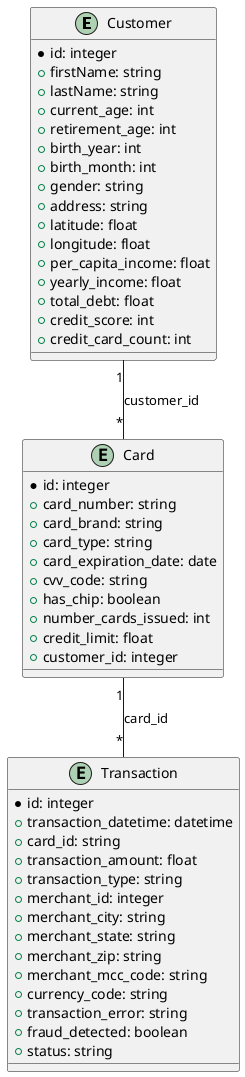 @startuml ' Define entities 
entity "Customer" as customer { 
  * id: integer
  + firstName: string 
  + lastName: string
  + current_age: int 
  + retirement_age: int
  + birth_year: int
  + birth_month: int
  + gender: string 
  + address: string
  + latitude: float
  + longitude: float
  + per_capita_income: float
  + yearly_income: float
  + total_debt: float
  + credit_score: int
  + credit_card_count: int
}

entity "Card" as card { 
  * id: integer 
  + card_number: string 
  + card_brand: string
  + card_type: string
  + card_expiration_date: date
  + cvv_code: string 
  + has_chip: boolean
  + number_cards_issued: int
  + credit_limit: float
  + customer_id: integer 
}

entity "Transaction" as transaction { 
  * id: integer
  + transaction_datetime: datetime 
  + card_id: string
  + transaction_amount: float 
  + transaction_type: string
  + merchant_id: integer
  + merchant_city: string
  + merchant_state: string
  + merchant_zip: string
  + merchant_mcc_code: string
  + currency_code: string 
  + transaction_error: string 
  + fraud_detected: boolean
  + status: string
}


customer "1" -- "*" card: customer_id
card "1" -- "*" transaction: card_id

@enduml